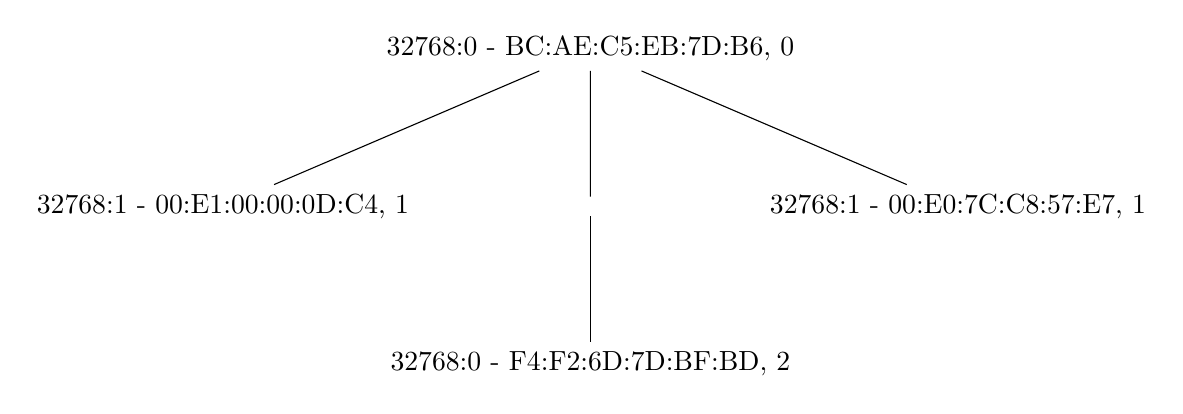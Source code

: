 \begin{tikzpicture}[]
\node (0) at (7.0,20) {32768:0 - BC:AE:C5:EB:7D:B6, 0};
\node (1) at (2.333,18) {32768:1 - 00:E1:00:00:0D:C4, 1};
\node (2) at (7.0,18) {};
\node (3) at (7.0,16) {32768:0 - F4:F2:6D:7D:BF:BD, 2};
\draw (2) -- (3);
\node (4) at (11.667,18) {32768:1 - 00:E0:7C:C8:57:E7, 1};
\draw 
(0) -- (1)
(0) -- (2)
(0) -- (4);
\end{tikzpicture}
